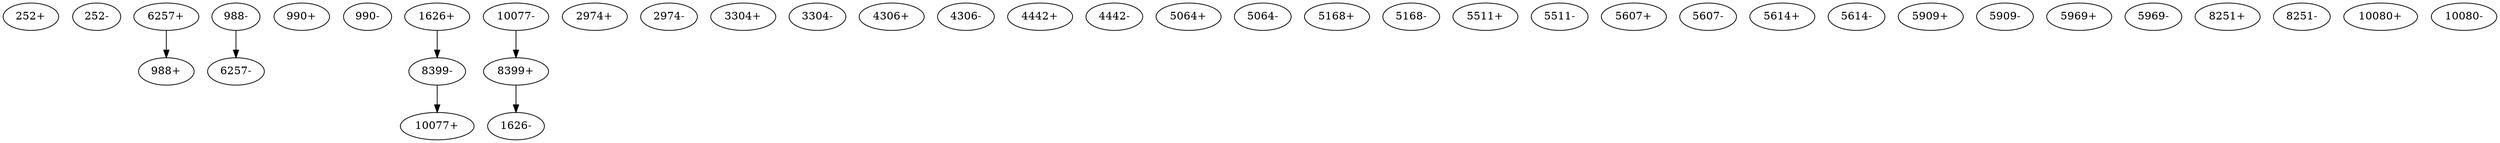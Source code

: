 digraph adj {
graph [k=40]
edge [d=-39]
"252+" [l=276]
"252-" [l=276]
"988+" [l=210]
"988-" [l=210]
"990+" [l=287]
"990-" [l=287]
"1626+" [l=295]
"1626-" [l=295]
"2974+" [l=223]
"2974-" [l=223]
"3304+" [l=207]
"3304-" [l=207]
"4306+" [l=210]
"4306-" [l=210]
"4442+" [l=256]
"4442-" [l=256]
"5064+" [l=287]
"5064-" [l=287]
"5168+" [l=240]
"5168-" [l=240]
"5511+" [l=229]
"5511-" [l=229]
"5607+" [l=322]
"5607-" [l=322]
"5614+" [l=204]
"5614-" [l=204]
"5909+" [l=210]
"5909-" [l=210]
"5969+" [l=234]
"5969-" [l=234]
"6257+" [l=248]
"6257-" [l=248]
"8251+" [l=384]
"8251-" [l=384]
"8399+" [l=253]
"8399-" [l=253]
"10077+" [l=2121]
"10077-" [l=2121]
"10080+" [l=394]
"10080-" [l=394]
"988-" -> "6257-" [d=247 e=64.0 n=1]
"1626+" -> "8399-" [d=370 e=64.0 n=1]
"6257+" -> "988+" [d=247 e=64.0 n=1]
"8399+" -> "1626-" [d=370 e=64.0 n=1]
"8399-" -> "10077+" [d=373 e=64.0 n=1]
"10077-" -> "8399+" [d=373 e=64.0 n=1]
}
